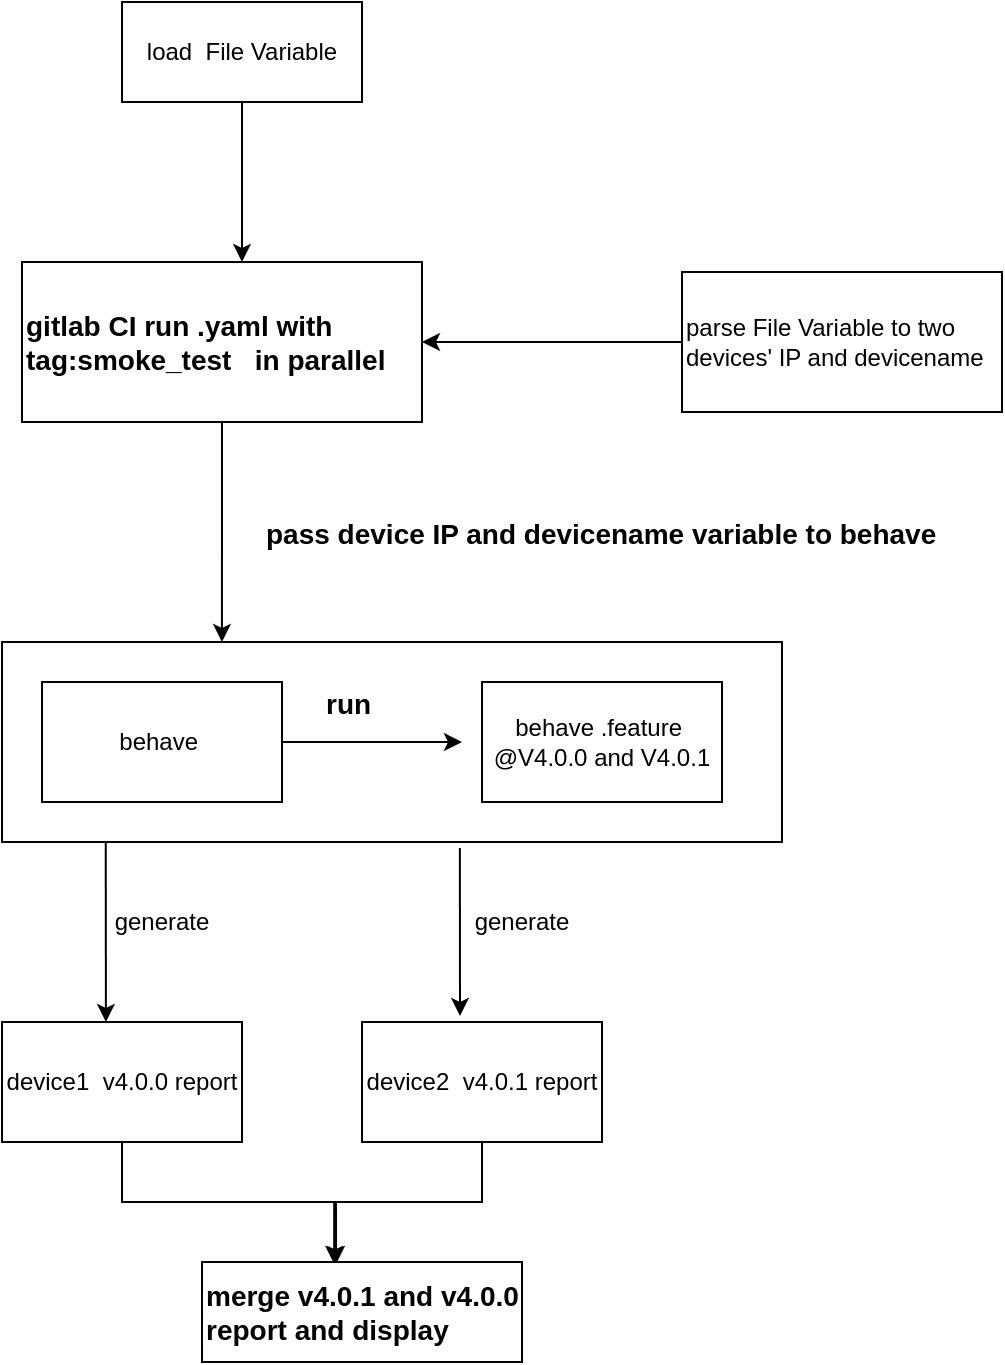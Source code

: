 <mxfile version="12.2.6" type="github" pages="1">
  <diagram id="-3Qp-Qmmz9Oloc4rpSQ0" name="Page-1">
    <mxGraphModel dx="1360" dy="802" grid="1" gridSize="10" guides="1" tooltips="1" connect="1" arrows="1" fold="1" page="1" pageScale="1" pageWidth="3300" pageHeight="4681" math="0" shadow="0">
      <root>
        <mxCell id="0"/>
        <mxCell id="1" parent="0"/>
        <mxCell id="hpy0vqWnM9Ajz9U5k6T2-16" value="" style="rounded=0;whiteSpace=wrap;html=1;" vertex="1" parent="1">
          <mxGeometry x="190" y="410" width="390" height="100" as="geometry"/>
        </mxCell>
        <mxCell id="hpy0vqWnM9Ajz9U5k6T2-1" value="behave .feature&amp;nbsp;&lt;br&gt;@V4.0.0 and V4.0.1" style="rounded=0;whiteSpace=wrap;html=1;" vertex="1" parent="1">
          <mxGeometry x="430" y="430" width="120" height="60" as="geometry"/>
        </mxCell>
        <mxCell id="hpy0vqWnM9Ajz9U5k6T2-3" style="edgeStyle=orthogonalEdgeStyle;rounded=0;orthogonalLoop=1;jettySize=auto;html=1;exitX=1;exitY=0.5;exitDx=0;exitDy=0;" edge="1" parent="1" source="hpy0vqWnM9Ajz9U5k6T2-2">
          <mxGeometry relative="1" as="geometry">
            <mxPoint x="420" y="460" as="targetPoint"/>
          </mxGeometry>
        </mxCell>
        <mxCell id="hpy0vqWnM9Ajz9U5k6T2-2" value="behave&amp;nbsp;" style="rounded=0;whiteSpace=wrap;html=1;" vertex="1" parent="1">
          <mxGeometry x="210" y="430" width="120" height="60" as="geometry"/>
        </mxCell>
        <mxCell id="hpy0vqWnM9Ajz9U5k6T2-4" value="&lt;font style=&quot;font-size: 14px&quot;&gt;&lt;b&gt;run&lt;/b&gt;&lt;/font&gt;" style="text;html=1;resizable=0;points=[];autosize=1;align=left;verticalAlign=top;spacingTop=-4;" vertex="1" parent="1">
          <mxGeometry x="350" y="430" width="40" height="20" as="geometry"/>
        </mxCell>
        <mxCell id="hpy0vqWnM9Ajz9U5k6T2-17" style="edgeStyle=orthogonalEdgeStyle;rounded=0;orthogonalLoop=1;jettySize=auto;html=1;exitX=0.5;exitY=1;exitDx=0;exitDy=0;entryX=0.282;entryY=0;entryDx=0;entryDy=0;entryPerimeter=0;" edge="1" parent="1" source="hpy0vqWnM9Ajz9U5k6T2-5" target="hpy0vqWnM9Ajz9U5k6T2-16">
          <mxGeometry relative="1" as="geometry"/>
        </mxCell>
        <mxCell id="hpy0vqWnM9Ajz9U5k6T2-5" value="&lt;font style=&quot;font-size: 14px&quot;&gt;&lt;b&gt;gitlab CI run .yaml with tag:smoke_test&amp;nbsp; &amp;nbsp;in parallel&lt;/b&gt;&lt;/font&gt;" style="rounded=0;whiteSpace=wrap;html=1;align=left;" vertex="1" parent="1">
          <mxGeometry x="200" y="220" width="200" height="80" as="geometry"/>
        </mxCell>
        <mxCell id="hpy0vqWnM9Ajz9U5k6T2-12" style="edgeStyle=orthogonalEdgeStyle;rounded=0;orthogonalLoop=1;jettySize=auto;html=1;exitX=0.5;exitY=1;exitDx=0;exitDy=0;entryX=0.55;entryY=0;entryDx=0;entryDy=0;entryPerimeter=0;" edge="1" parent="1" source="hpy0vqWnM9Ajz9U5k6T2-6" target="hpy0vqWnM9Ajz9U5k6T2-5">
          <mxGeometry relative="1" as="geometry"/>
        </mxCell>
        <mxCell id="hpy0vqWnM9Ajz9U5k6T2-6" value="load&amp;nbsp; File Variable" style="rounded=0;whiteSpace=wrap;html=1;" vertex="1" parent="1">
          <mxGeometry x="250" y="90" width="120" height="50" as="geometry"/>
        </mxCell>
        <mxCell id="hpy0vqWnM9Ajz9U5k6T2-20" style="edgeStyle=orthogonalEdgeStyle;rounded=0;orthogonalLoop=1;jettySize=auto;html=1;exitX=0;exitY=0.5;exitDx=0;exitDy=0;entryX=1;entryY=0.5;entryDx=0;entryDy=0;" edge="1" parent="1" source="hpy0vqWnM9Ajz9U5k6T2-8" target="hpy0vqWnM9Ajz9U5k6T2-5">
          <mxGeometry relative="1" as="geometry"/>
        </mxCell>
        <mxCell id="hpy0vqWnM9Ajz9U5k6T2-8" value="parse File Variable to two devices&#39; IP and devicename" style="rounded=0;whiteSpace=wrap;html=1;align=left;" vertex="1" parent="1">
          <mxGeometry x="530" y="225" width="160" height="70" as="geometry"/>
        </mxCell>
        <mxCell id="hpy0vqWnM9Ajz9U5k6T2-18" value="&lt;b&gt;&lt;font style=&quot;font-size: 14px&quot;&gt;pass device IP and devicename variable to behave&lt;/font&gt;&lt;/b&gt;" style="text;html=1;resizable=0;points=[];autosize=1;align=left;verticalAlign=top;spacingTop=-4;" vertex="1" parent="1">
          <mxGeometry x="320" y="345" width="350" height="20" as="geometry"/>
        </mxCell>
        <mxCell id="hpy0vqWnM9Ajz9U5k6T2-29" style="edgeStyle=orthogonalEdgeStyle;rounded=0;orthogonalLoop=1;jettySize=auto;html=1;exitX=0.5;exitY=1;exitDx=0;exitDy=0;entryX=0.413;entryY=0.02;entryDx=0;entryDy=0;entryPerimeter=0;" edge="1" parent="1" source="hpy0vqWnM9Ajz9U5k6T2-21" target="hpy0vqWnM9Ajz9U5k6T2-28">
          <mxGeometry relative="1" as="geometry"/>
        </mxCell>
        <mxCell id="hpy0vqWnM9Ajz9U5k6T2-21" value="device1&amp;nbsp; v4.0.0 report" style="rounded=0;whiteSpace=wrap;html=1;" vertex="1" parent="1">
          <mxGeometry x="190" y="600" width="120" height="60" as="geometry"/>
        </mxCell>
        <mxCell id="hpy0vqWnM9Ajz9U5k6T2-22" value="" style="endArrow=classic;html=1;entryX=0.433;entryY=0;entryDx=0;entryDy=0;entryPerimeter=0;exitX=0.133;exitY=1;exitDx=0;exitDy=0;exitPerimeter=0;" edge="1" parent="1" source="hpy0vqWnM9Ajz9U5k6T2-16" target="hpy0vqWnM9Ajz9U5k6T2-21">
          <mxGeometry width="50" height="50" relative="1" as="geometry">
            <mxPoint x="242" y="520" as="sourcePoint"/>
            <mxPoint x="240" y="680" as="targetPoint"/>
          </mxGeometry>
        </mxCell>
        <mxCell id="hpy0vqWnM9Ajz9U5k6T2-23" value="generate" style="text;html=1;strokeColor=none;fillColor=none;align=center;verticalAlign=middle;whiteSpace=wrap;rounded=0;" vertex="1" parent="1">
          <mxGeometry x="250" y="540" width="40" height="20" as="geometry"/>
        </mxCell>
        <mxCell id="hpy0vqWnM9Ajz9U5k6T2-31" style="edgeStyle=orthogonalEdgeStyle;rounded=0;orthogonalLoop=1;jettySize=auto;html=1;exitX=0.5;exitY=1;exitDx=0;exitDy=0;entryX=0.419;entryY=0.02;entryDx=0;entryDy=0;entryPerimeter=0;" edge="1" parent="1" source="hpy0vqWnM9Ajz9U5k6T2-24" target="hpy0vqWnM9Ajz9U5k6T2-28">
          <mxGeometry relative="1" as="geometry"/>
        </mxCell>
        <mxCell id="hpy0vqWnM9Ajz9U5k6T2-24" value="device2&amp;nbsp; v4.0.1 report" style="rounded=0;whiteSpace=wrap;html=1;" vertex="1" parent="1">
          <mxGeometry x="370" y="600" width="120" height="60" as="geometry"/>
        </mxCell>
        <mxCell id="hpy0vqWnM9Ajz9U5k6T2-25" value="generate" style="text;html=1;strokeColor=none;fillColor=none;align=center;verticalAlign=middle;whiteSpace=wrap;rounded=0;" vertex="1" parent="1">
          <mxGeometry x="430" y="540" width="40" height="20" as="geometry"/>
        </mxCell>
        <mxCell id="hpy0vqWnM9Ajz9U5k6T2-27" value="" style="endArrow=classic;html=1;exitX=0.587;exitY=1.03;exitDx=0;exitDy=0;exitPerimeter=0;" edge="1" parent="1" source="hpy0vqWnM9Ajz9U5k6T2-16">
          <mxGeometry width="50" height="50" relative="1" as="geometry">
            <mxPoint x="360" y="600" as="sourcePoint"/>
            <mxPoint x="419" y="597" as="targetPoint"/>
          </mxGeometry>
        </mxCell>
        <mxCell id="hpy0vqWnM9Ajz9U5k6T2-28" value="&lt;font style=&quot;font-size: 14px&quot;&gt;&lt;b&gt;merge v4.0.1 and v4.0.0 report and display&lt;/b&gt;&lt;/font&gt;" style="rounded=0;whiteSpace=wrap;html=1;align=left;" vertex="1" parent="1">
          <mxGeometry x="290" y="720" width="160" height="50" as="geometry"/>
        </mxCell>
      </root>
    </mxGraphModel>
  </diagram>
</mxfile>
